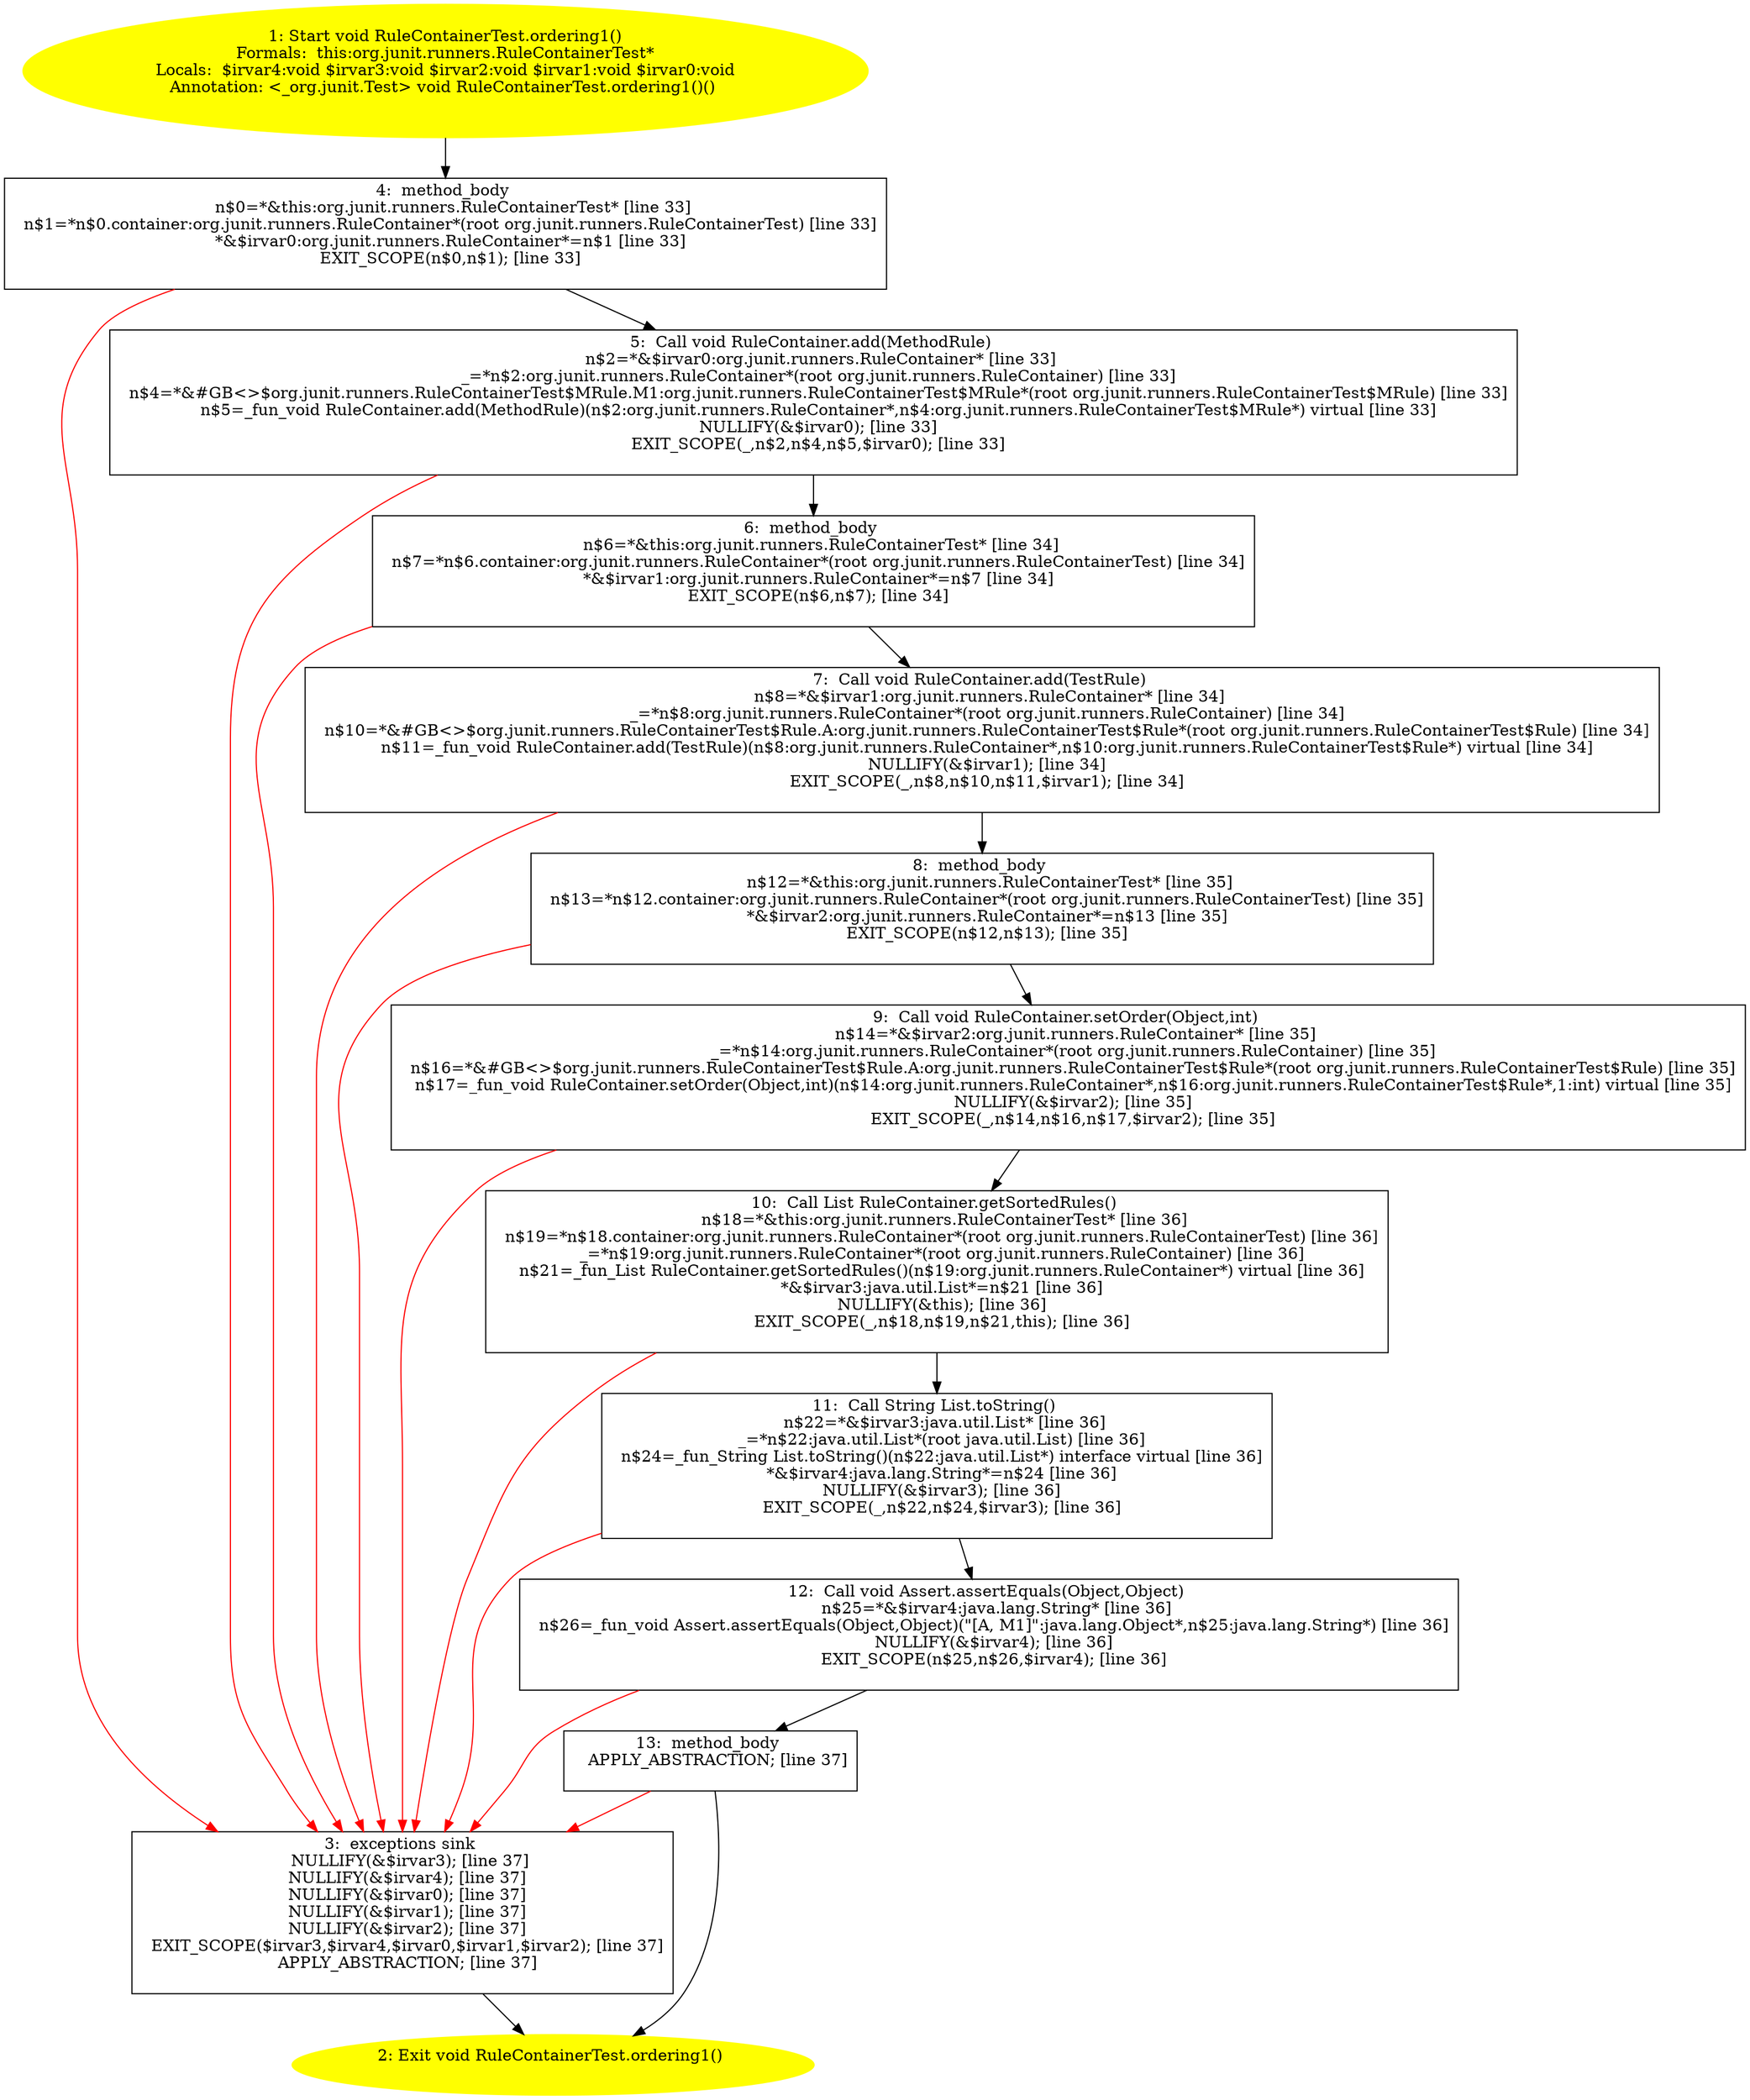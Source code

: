 /* @generated */
digraph cfg {
"org.junit.runners.RuleContainerTest.ordering1():void.350db100efdfe72850e7bece22b82e9a_1" [label="1: Start void RuleContainerTest.ordering1()\nFormals:  this:org.junit.runners.RuleContainerTest*\nLocals:  $irvar4:void $irvar3:void $irvar2:void $irvar1:void $irvar0:void\nAnnotation: <_org.junit.Test> void RuleContainerTest.ordering1()() \n  " color=yellow style=filled]
	

	 "org.junit.runners.RuleContainerTest.ordering1():void.350db100efdfe72850e7bece22b82e9a_1" -> "org.junit.runners.RuleContainerTest.ordering1():void.350db100efdfe72850e7bece22b82e9a_4" ;
"org.junit.runners.RuleContainerTest.ordering1():void.350db100efdfe72850e7bece22b82e9a_2" [label="2: Exit void RuleContainerTest.ordering1() \n  " color=yellow style=filled]
	

"org.junit.runners.RuleContainerTest.ordering1():void.350db100efdfe72850e7bece22b82e9a_3" [label="3:  exceptions sink \n   NULLIFY(&$irvar3); [line 37]\n  NULLIFY(&$irvar4); [line 37]\n  NULLIFY(&$irvar0); [line 37]\n  NULLIFY(&$irvar1); [line 37]\n  NULLIFY(&$irvar2); [line 37]\n  EXIT_SCOPE($irvar3,$irvar4,$irvar0,$irvar1,$irvar2); [line 37]\n  APPLY_ABSTRACTION; [line 37]\n " shape="box"]
	

	 "org.junit.runners.RuleContainerTest.ordering1():void.350db100efdfe72850e7bece22b82e9a_3" -> "org.junit.runners.RuleContainerTest.ordering1():void.350db100efdfe72850e7bece22b82e9a_2" ;
"org.junit.runners.RuleContainerTest.ordering1():void.350db100efdfe72850e7bece22b82e9a_4" [label="4:  method_body \n   n$0=*&this:org.junit.runners.RuleContainerTest* [line 33]\n  n$1=*n$0.container:org.junit.runners.RuleContainer*(root org.junit.runners.RuleContainerTest) [line 33]\n  *&$irvar0:org.junit.runners.RuleContainer*=n$1 [line 33]\n  EXIT_SCOPE(n$0,n$1); [line 33]\n " shape="box"]
	

	 "org.junit.runners.RuleContainerTest.ordering1():void.350db100efdfe72850e7bece22b82e9a_4" -> "org.junit.runners.RuleContainerTest.ordering1():void.350db100efdfe72850e7bece22b82e9a_5" ;
	 "org.junit.runners.RuleContainerTest.ordering1():void.350db100efdfe72850e7bece22b82e9a_4" -> "org.junit.runners.RuleContainerTest.ordering1():void.350db100efdfe72850e7bece22b82e9a_3" [color="red" ];
"org.junit.runners.RuleContainerTest.ordering1():void.350db100efdfe72850e7bece22b82e9a_5" [label="5:  Call void RuleContainer.add(MethodRule) \n   n$2=*&$irvar0:org.junit.runners.RuleContainer* [line 33]\n  _=*n$2:org.junit.runners.RuleContainer*(root org.junit.runners.RuleContainer) [line 33]\n  n$4=*&#GB<>$org.junit.runners.RuleContainerTest$MRule.M1:org.junit.runners.RuleContainerTest$MRule*(root org.junit.runners.RuleContainerTest$MRule) [line 33]\n  n$5=_fun_void RuleContainer.add(MethodRule)(n$2:org.junit.runners.RuleContainer*,n$4:org.junit.runners.RuleContainerTest$MRule*) virtual [line 33]\n  NULLIFY(&$irvar0); [line 33]\n  EXIT_SCOPE(_,n$2,n$4,n$5,$irvar0); [line 33]\n " shape="box"]
	

	 "org.junit.runners.RuleContainerTest.ordering1():void.350db100efdfe72850e7bece22b82e9a_5" -> "org.junit.runners.RuleContainerTest.ordering1():void.350db100efdfe72850e7bece22b82e9a_6" ;
	 "org.junit.runners.RuleContainerTest.ordering1():void.350db100efdfe72850e7bece22b82e9a_5" -> "org.junit.runners.RuleContainerTest.ordering1():void.350db100efdfe72850e7bece22b82e9a_3" [color="red" ];
"org.junit.runners.RuleContainerTest.ordering1():void.350db100efdfe72850e7bece22b82e9a_6" [label="6:  method_body \n   n$6=*&this:org.junit.runners.RuleContainerTest* [line 34]\n  n$7=*n$6.container:org.junit.runners.RuleContainer*(root org.junit.runners.RuleContainerTest) [line 34]\n  *&$irvar1:org.junit.runners.RuleContainer*=n$7 [line 34]\n  EXIT_SCOPE(n$6,n$7); [line 34]\n " shape="box"]
	

	 "org.junit.runners.RuleContainerTest.ordering1():void.350db100efdfe72850e7bece22b82e9a_6" -> "org.junit.runners.RuleContainerTest.ordering1():void.350db100efdfe72850e7bece22b82e9a_7" ;
	 "org.junit.runners.RuleContainerTest.ordering1():void.350db100efdfe72850e7bece22b82e9a_6" -> "org.junit.runners.RuleContainerTest.ordering1():void.350db100efdfe72850e7bece22b82e9a_3" [color="red" ];
"org.junit.runners.RuleContainerTest.ordering1():void.350db100efdfe72850e7bece22b82e9a_7" [label="7:  Call void RuleContainer.add(TestRule) \n   n$8=*&$irvar1:org.junit.runners.RuleContainer* [line 34]\n  _=*n$8:org.junit.runners.RuleContainer*(root org.junit.runners.RuleContainer) [line 34]\n  n$10=*&#GB<>$org.junit.runners.RuleContainerTest$Rule.A:org.junit.runners.RuleContainerTest$Rule*(root org.junit.runners.RuleContainerTest$Rule) [line 34]\n  n$11=_fun_void RuleContainer.add(TestRule)(n$8:org.junit.runners.RuleContainer*,n$10:org.junit.runners.RuleContainerTest$Rule*) virtual [line 34]\n  NULLIFY(&$irvar1); [line 34]\n  EXIT_SCOPE(_,n$8,n$10,n$11,$irvar1); [line 34]\n " shape="box"]
	

	 "org.junit.runners.RuleContainerTest.ordering1():void.350db100efdfe72850e7bece22b82e9a_7" -> "org.junit.runners.RuleContainerTest.ordering1():void.350db100efdfe72850e7bece22b82e9a_8" ;
	 "org.junit.runners.RuleContainerTest.ordering1():void.350db100efdfe72850e7bece22b82e9a_7" -> "org.junit.runners.RuleContainerTest.ordering1():void.350db100efdfe72850e7bece22b82e9a_3" [color="red" ];
"org.junit.runners.RuleContainerTest.ordering1():void.350db100efdfe72850e7bece22b82e9a_8" [label="8:  method_body \n   n$12=*&this:org.junit.runners.RuleContainerTest* [line 35]\n  n$13=*n$12.container:org.junit.runners.RuleContainer*(root org.junit.runners.RuleContainerTest) [line 35]\n  *&$irvar2:org.junit.runners.RuleContainer*=n$13 [line 35]\n  EXIT_SCOPE(n$12,n$13); [line 35]\n " shape="box"]
	

	 "org.junit.runners.RuleContainerTest.ordering1():void.350db100efdfe72850e7bece22b82e9a_8" -> "org.junit.runners.RuleContainerTest.ordering1():void.350db100efdfe72850e7bece22b82e9a_9" ;
	 "org.junit.runners.RuleContainerTest.ordering1():void.350db100efdfe72850e7bece22b82e9a_8" -> "org.junit.runners.RuleContainerTest.ordering1():void.350db100efdfe72850e7bece22b82e9a_3" [color="red" ];
"org.junit.runners.RuleContainerTest.ordering1():void.350db100efdfe72850e7bece22b82e9a_9" [label="9:  Call void RuleContainer.setOrder(Object,int) \n   n$14=*&$irvar2:org.junit.runners.RuleContainer* [line 35]\n  _=*n$14:org.junit.runners.RuleContainer*(root org.junit.runners.RuleContainer) [line 35]\n  n$16=*&#GB<>$org.junit.runners.RuleContainerTest$Rule.A:org.junit.runners.RuleContainerTest$Rule*(root org.junit.runners.RuleContainerTest$Rule) [line 35]\n  n$17=_fun_void RuleContainer.setOrder(Object,int)(n$14:org.junit.runners.RuleContainer*,n$16:org.junit.runners.RuleContainerTest$Rule*,1:int) virtual [line 35]\n  NULLIFY(&$irvar2); [line 35]\n  EXIT_SCOPE(_,n$14,n$16,n$17,$irvar2); [line 35]\n " shape="box"]
	

	 "org.junit.runners.RuleContainerTest.ordering1():void.350db100efdfe72850e7bece22b82e9a_9" -> "org.junit.runners.RuleContainerTest.ordering1():void.350db100efdfe72850e7bece22b82e9a_10" ;
	 "org.junit.runners.RuleContainerTest.ordering1():void.350db100efdfe72850e7bece22b82e9a_9" -> "org.junit.runners.RuleContainerTest.ordering1():void.350db100efdfe72850e7bece22b82e9a_3" [color="red" ];
"org.junit.runners.RuleContainerTest.ordering1():void.350db100efdfe72850e7bece22b82e9a_10" [label="10:  Call List RuleContainer.getSortedRules() \n   n$18=*&this:org.junit.runners.RuleContainerTest* [line 36]\n  n$19=*n$18.container:org.junit.runners.RuleContainer*(root org.junit.runners.RuleContainerTest) [line 36]\n  _=*n$19:org.junit.runners.RuleContainer*(root org.junit.runners.RuleContainer) [line 36]\n  n$21=_fun_List RuleContainer.getSortedRules()(n$19:org.junit.runners.RuleContainer*) virtual [line 36]\n  *&$irvar3:java.util.List*=n$21 [line 36]\n  NULLIFY(&this); [line 36]\n  EXIT_SCOPE(_,n$18,n$19,n$21,this); [line 36]\n " shape="box"]
	

	 "org.junit.runners.RuleContainerTest.ordering1():void.350db100efdfe72850e7bece22b82e9a_10" -> "org.junit.runners.RuleContainerTest.ordering1():void.350db100efdfe72850e7bece22b82e9a_11" ;
	 "org.junit.runners.RuleContainerTest.ordering1():void.350db100efdfe72850e7bece22b82e9a_10" -> "org.junit.runners.RuleContainerTest.ordering1():void.350db100efdfe72850e7bece22b82e9a_3" [color="red" ];
"org.junit.runners.RuleContainerTest.ordering1():void.350db100efdfe72850e7bece22b82e9a_11" [label="11:  Call String List.toString() \n   n$22=*&$irvar3:java.util.List* [line 36]\n  _=*n$22:java.util.List*(root java.util.List) [line 36]\n  n$24=_fun_String List.toString()(n$22:java.util.List*) interface virtual [line 36]\n  *&$irvar4:java.lang.String*=n$24 [line 36]\n  NULLIFY(&$irvar3); [line 36]\n  EXIT_SCOPE(_,n$22,n$24,$irvar3); [line 36]\n " shape="box"]
	

	 "org.junit.runners.RuleContainerTest.ordering1():void.350db100efdfe72850e7bece22b82e9a_11" -> "org.junit.runners.RuleContainerTest.ordering1():void.350db100efdfe72850e7bece22b82e9a_12" ;
	 "org.junit.runners.RuleContainerTest.ordering1():void.350db100efdfe72850e7bece22b82e9a_11" -> "org.junit.runners.RuleContainerTest.ordering1():void.350db100efdfe72850e7bece22b82e9a_3" [color="red" ];
"org.junit.runners.RuleContainerTest.ordering1():void.350db100efdfe72850e7bece22b82e9a_12" [label="12:  Call void Assert.assertEquals(Object,Object) \n   n$25=*&$irvar4:java.lang.String* [line 36]\n  n$26=_fun_void Assert.assertEquals(Object,Object)(\"[A, M1]\":java.lang.Object*,n$25:java.lang.String*) [line 36]\n  NULLIFY(&$irvar4); [line 36]\n  EXIT_SCOPE(n$25,n$26,$irvar4); [line 36]\n " shape="box"]
	

	 "org.junit.runners.RuleContainerTest.ordering1():void.350db100efdfe72850e7bece22b82e9a_12" -> "org.junit.runners.RuleContainerTest.ordering1():void.350db100efdfe72850e7bece22b82e9a_13" ;
	 "org.junit.runners.RuleContainerTest.ordering1():void.350db100efdfe72850e7bece22b82e9a_12" -> "org.junit.runners.RuleContainerTest.ordering1():void.350db100efdfe72850e7bece22b82e9a_3" [color="red" ];
"org.junit.runners.RuleContainerTest.ordering1():void.350db100efdfe72850e7bece22b82e9a_13" [label="13:  method_body \n   APPLY_ABSTRACTION; [line 37]\n " shape="box"]
	

	 "org.junit.runners.RuleContainerTest.ordering1():void.350db100efdfe72850e7bece22b82e9a_13" -> "org.junit.runners.RuleContainerTest.ordering1():void.350db100efdfe72850e7bece22b82e9a_2" ;
	 "org.junit.runners.RuleContainerTest.ordering1():void.350db100efdfe72850e7bece22b82e9a_13" -> "org.junit.runners.RuleContainerTest.ordering1():void.350db100efdfe72850e7bece22b82e9a_3" [color="red" ];
}
